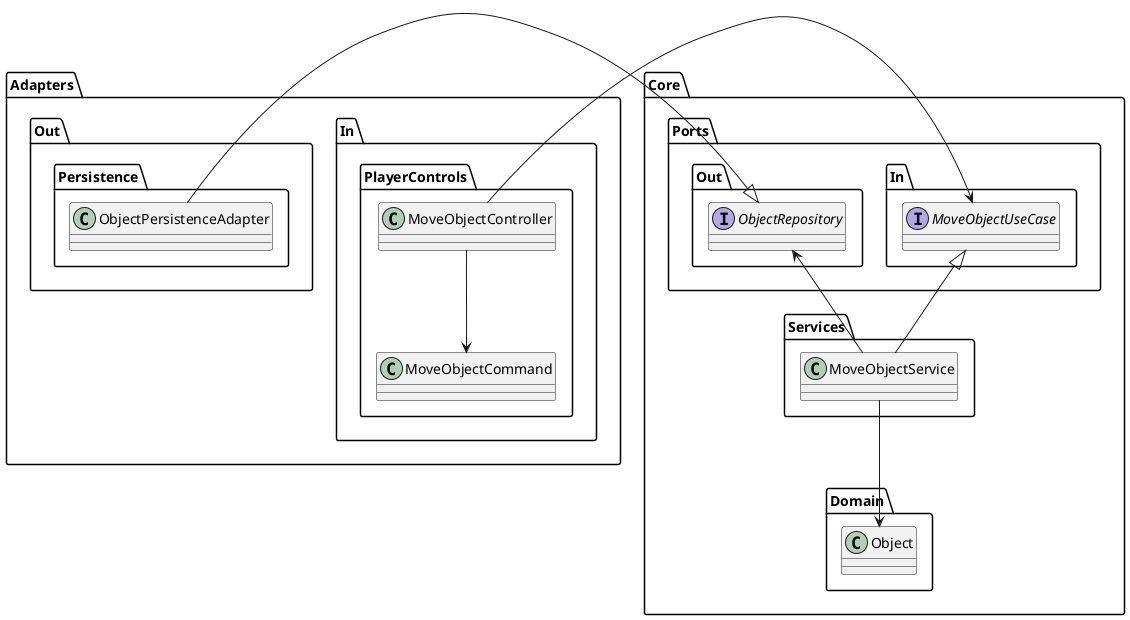 @startuml

package Core.Ports.In {
  Interface MoveObjectUseCase
}

package Core.Ports.Out {
  Interface ObjectRepository
}

package Core.Domain {
  class Object
}

package Adapters.In.PlayerControls {
  MoveObjectController -right-> MoveObjectUseCase
  MoveObjectController -down-> MoveObjectCommand
}

package Adapters.Out.Persistence {
  ObjectPersistenceAdapter -left-|> ObjectRepository
}

package Core.Services {
  class MoveObjectService
  MoveObjectService -up-|> MoveObjectUseCase
  MoveObjectService -right-> ObjectRepository
  MoveObjectService -down-> Object
}

@enduml

